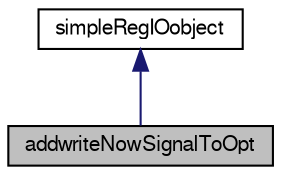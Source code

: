 digraph "addwriteNowSignalToOpt"
{
  bgcolor="transparent";
  edge [fontname="FreeSans",fontsize="10",labelfontname="FreeSans",labelfontsize="10"];
  node [fontname="FreeSans",fontsize="10",shape=record];
  Node0 [label="addwriteNowSignalToOpt",height=0.2,width=0.4,color="black", fillcolor="grey75", style="filled", fontcolor="black"];
  Node1 -> Node0 [dir="back",color="midnightblue",fontsize="10",style="solid",fontname="FreeSans"];
  Node1 [label="simpleRegIOobject",height=0.2,width=0.4,color="black",URL="$a26682.html",tooltip="Abstract base class for registered object with I/O. Used in debug symbol registration. "];
}
